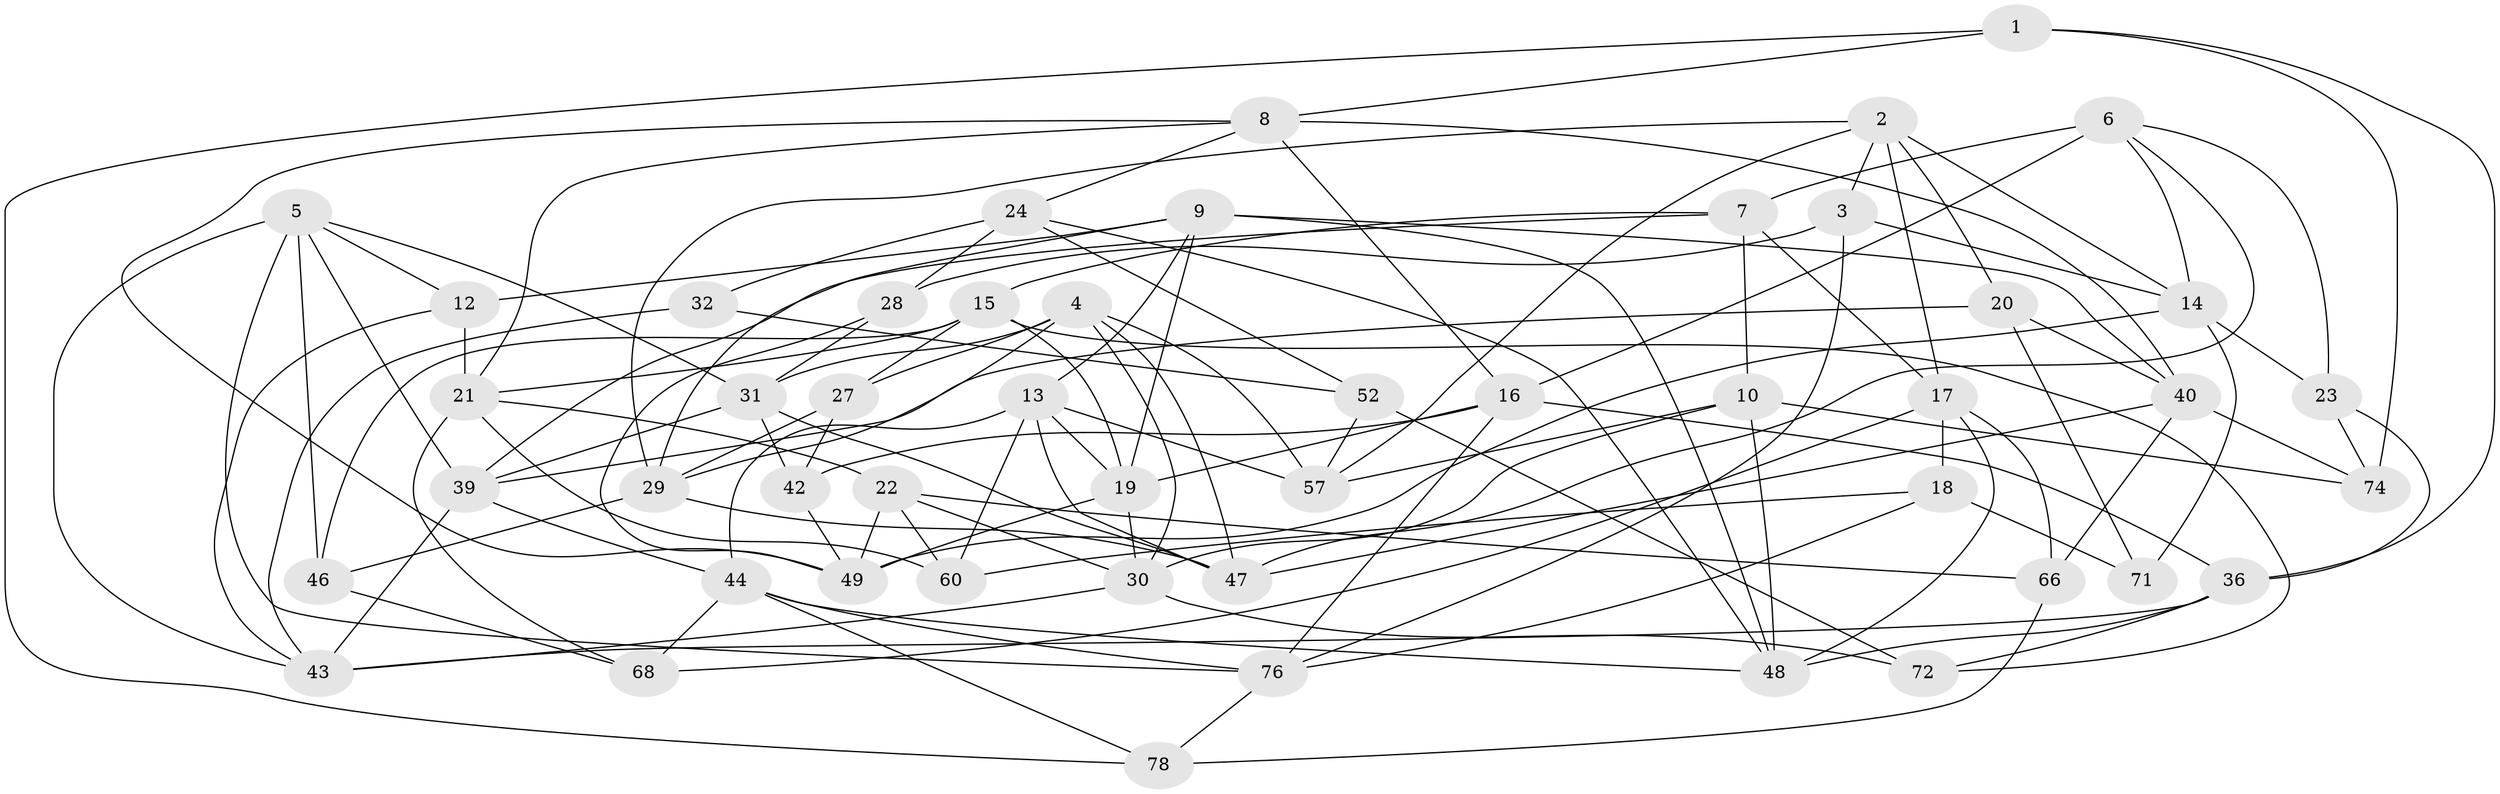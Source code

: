 // Generated by graph-tools (version 1.1) at 2025/24/03/03/25 07:24:30]
// undirected, 49 vertices, 124 edges
graph export_dot {
graph [start="1"]
  node [color=gray90,style=filled];
  1;
  2 [super="+11"];
  3;
  4 [super="+80"];
  5 [super="+26"];
  6 [super="+53"];
  7 [super="+25"];
  8 [super="+58"];
  9 [super="+63"];
  10 [super="+65"];
  12;
  13 [super="+37"];
  14 [super="+45"];
  15 [super="+55"];
  16 [super="+35"];
  17 [super="+56"];
  18 [super="+75"];
  19 [super="+69"];
  20;
  21 [super="+59"];
  22 [super="+50"];
  23;
  24 [super="+38"];
  27;
  28;
  29 [super="+61"];
  30 [super="+34"];
  31 [super="+33"];
  32;
  36 [super="+41"];
  39 [super="+70"];
  40 [super="+73"];
  42;
  43 [super="+54"];
  44 [super="+67"];
  46;
  47 [super="+77"];
  48 [super="+51"];
  49 [super="+62"];
  52;
  57 [super="+81"];
  60 [super="+64"];
  66;
  68;
  71;
  72;
  74;
  76 [super="+79"];
  78;
  1 -- 8;
  1 -- 78;
  1 -- 74;
  1 -- 36;
  2 -- 3;
  2 -- 29;
  2 -- 20;
  2 -- 14;
  2 -- 17;
  2 -- 57;
  3 -- 28;
  3 -- 76;
  3 -- 14;
  4 -- 27;
  4 -- 30;
  4 -- 47;
  4 -- 29;
  4 -- 31;
  4 -- 57;
  5 -- 43;
  5 -- 76;
  5 -- 31;
  5 -- 12;
  5 -- 46;
  5 -- 39;
  6 -- 47;
  6 -- 7 [weight=2];
  6 -- 16;
  6 -- 14;
  6 -- 23;
  7 -- 15;
  7 -- 17;
  7 -- 10;
  7 -- 39;
  8 -- 49;
  8 -- 21;
  8 -- 16;
  8 -- 24;
  8 -- 40;
  9 -- 12;
  9 -- 19;
  9 -- 48;
  9 -- 40;
  9 -- 29;
  9 -- 13;
  10 -- 57 [weight=2];
  10 -- 30;
  10 -- 74;
  10 -- 48;
  12 -- 43;
  12 -- 21;
  13 -- 60;
  13 -- 47;
  13 -- 19;
  13 -- 44;
  13 -- 57;
  14 -- 71;
  14 -- 23;
  14 -- 49;
  15 -- 21;
  15 -- 72;
  15 -- 27;
  15 -- 46;
  15 -- 19;
  16 -- 76;
  16 -- 36;
  16 -- 42;
  16 -- 19;
  17 -- 48;
  17 -- 66;
  17 -- 68;
  17 -- 18;
  18 -- 60 [weight=2];
  18 -- 71 [weight=2];
  18 -- 76;
  19 -- 30;
  19 -- 49;
  20 -- 39;
  20 -- 71;
  20 -- 40;
  21 -- 68;
  21 -- 22;
  21 -- 60;
  22 -- 60 [weight=2];
  22 -- 66;
  22 -- 49;
  22 -- 30;
  23 -- 74;
  23 -- 36;
  24 -- 32 [weight=2];
  24 -- 52;
  24 -- 28;
  24 -- 48;
  27 -- 42;
  27 -- 29;
  28 -- 31;
  28 -- 49;
  29 -- 47;
  29 -- 46;
  30 -- 72;
  30 -- 43;
  31 -- 42;
  31 -- 39;
  31 -- 47;
  32 -- 43;
  32 -- 52;
  36 -- 43;
  36 -- 72;
  36 -- 48;
  39 -- 43;
  39 -- 44;
  40 -- 74;
  40 -- 66;
  40 -- 47;
  42 -- 49;
  44 -- 76;
  44 -- 78;
  44 -- 68;
  44 -- 48;
  46 -- 68;
  52 -- 57;
  52 -- 72;
  66 -- 78;
  76 -- 78;
}
